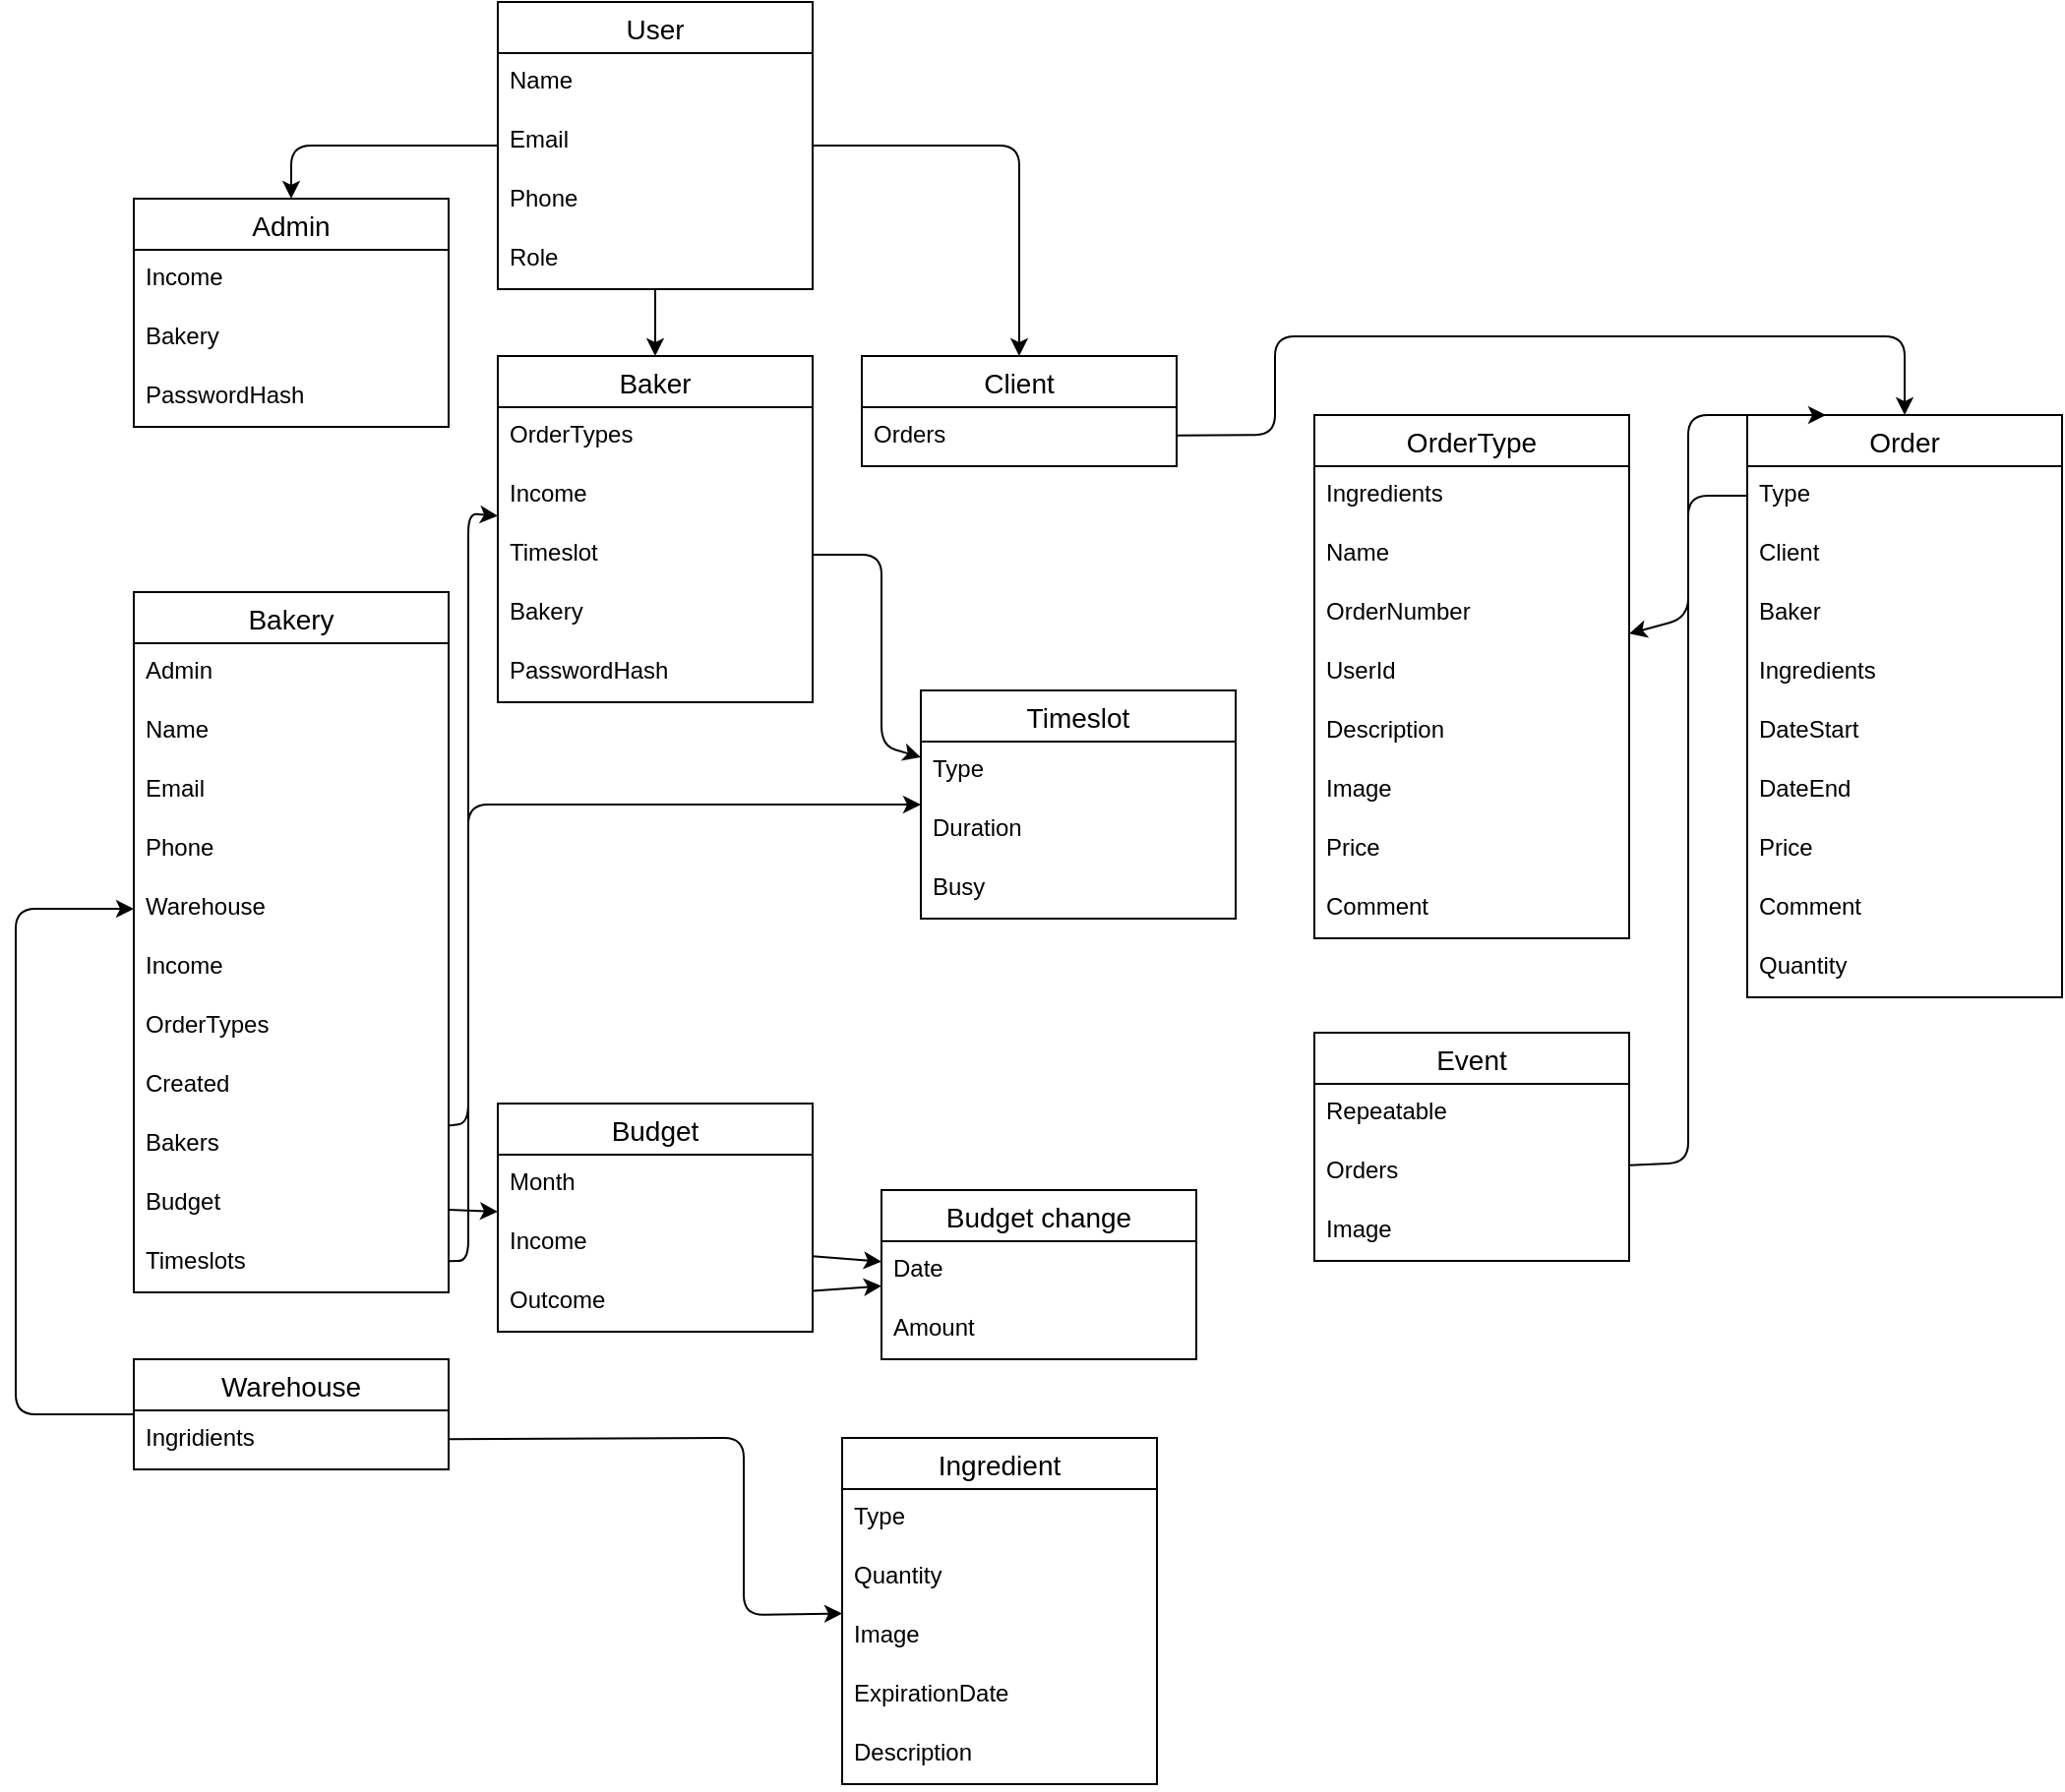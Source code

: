 <mxfile>
    <diagram id="2iXXhA9O0UARQcqjK3L7" name="Page-1">
        <mxGraphModel dx="766" dy="606" grid="1" gridSize="10" guides="1" tooltips="1" connect="1" arrows="1" fold="1" page="1" pageScale="1" pageWidth="1200" pageHeight="1600" math="0" shadow="0">
            <root>
                <mxCell id="0"/>
                <mxCell id="1" parent="0"/>
                <mxCell id="EvsIxt0ZGxdemUzoqi05-1" value="Order" style="swimlane;fontStyle=0;childLayout=stackLayout;horizontal=1;startSize=26;horizontalStack=0;resizeParent=1;resizeParentMax=0;resizeLast=0;collapsible=1;marginBottom=0;align=center;fontSize=14;" parent="1" vertex="1">
                    <mxGeometry x="960" y="220" width="160" height="296" as="geometry"/>
                </mxCell>
                <mxCell id="EvsIxt0ZGxdemUzoqi05-2" value="Type" style="text;strokeColor=none;fillColor=none;spacingLeft=4;spacingRight=4;overflow=hidden;rotatable=0;points=[[0,0.5],[1,0.5]];portConstraint=eastwest;fontSize=12;" parent="EvsIxt0ZGxdemUzoqi05-1" vertex="1">
                    <mxGeometry y="26" width="160" height="30" as="geometry"/>
                </mxCell>
                <mxCell id="EvsIxt0ZGxdemUzoqi05-3" value="Client" style="text;strokeColor=none;fillColor=none;spacingLeft=4;spacingRight=4;overflow=hidden;rotatable=0;points=[[0,0.5],[1,0.5]];portConstraint=eastwest;fontSize=12;" parent="EvsIxt0ZGxdemUzoqi05-1" vertex="1">
                    <mxGeometry y="56" width="160" height="30" as="geometry"/>
                </mxCell>
                <mxCell id="EvsIxt0ZGxdemUzoqi05-4" value="Baker" style="text;strokeColor=none;fillColor=none;spacingLeft=4;spacingRight=4;overflow=hidden;rotatable=0;points=[[0,0.5],[1,0.5]];portConstraint=eastwest;fontSize=12;" parent="EvsIxt0ZGxdemUzoqi05-1" vertex="1">
                    <mxGeometry y="86" width="160" height="30" as="geometry"/>
                </mxCell>
                <mxCell id="EvsIxt0ZGxdemUzoqi05-17" value="Ingredients" style="text;strokeColor=none;fillColor=none;spacingLeft=4;spacingRight=4;overflow=hidden;rotatable=0;points=[[0,0.5],[1,0.5]];portConstraint=eastwest;fontSize=12;" parent="EvsIxt0ZGxdemUzoqi05-1" vertex="1">
                    <mxGeometry y="116" width="160" height="30" as="geometry"/>
                </mxCell>
                <mxCell id="EvsIxt0ZGxdemUzoqi05-18" value="DateStart" style="text;strokeColor=none;fillColor=none;spacingLeft=4;spacingRight=4;overflow=hidden;rotatable=0;points=[[0,0.5],[1,0.5]];portConstraint=eastwest;fontSize=12;" parent="EvsIxt0ZGxdemUzoqi05-1" vertex="1">
                    <mxGeometry y="146" width="160" height="30" as="geometry"/>
                </mxCell>
                <mxCell id="EvsIxt0ZGxdemUzoqi05-19" value="DateEnd" style="text;strokeColor=none;fillColor=none;spacingLeft=4;spacingRight=4;overflow=hidden;rotatable=0;points=[[0,0.5],[1,0.5]];portConstraint=eastwest;fontSize=12;" parent="EvsIxt0ZGxdemUzoqi05-1" vertex="1">
                    <mxGeometry y="176" width="160" height="30" as="geometry"/>
                </mxCell>
                <mxCell id="EvsIxt0ZGxdemUzoqi05-25" value="Price" style="text;strokeColor=none;fillColor=none;spacingLeft=4;spacingRight=4;overflow=hidden;rotatable=0;points=[[0,0.5],[1,0.5]];portConstraint=eastwest;fontSize=12;" parent="EvsIxt0ZGxdemUzoqi05-1" vertex="1">
                    <mxGeometry y="206" width="160" height="30" as="geometry"/>
                </mxCell>
                <mxCell id="EvsIxt0ZGxdemUzoqi05-24" value="Comment" style="text;strokeColor=none;fillColor=none;spacingLeft=4;spacingRight=4;overflow=hidden;rotatable=0;points=[[0,0.5],[1,0.5]];portConstraint=eastwest;fontSize=12;" parent="EvsIxt0ZGxdemUzoqi05-1" vertex="1">
                    <mxGeometry y="236" width="160" height="30" as="geometry"/>
                </mxCell>
                <mxCell id="TdDMWQFOeBX6DnaFOKF1-1" value="Quantity" style="text;strokeColor=none;fillColor=none;spacingLeft=4;spacingRight=4;overflow=hidden;rotatable=0;points=[[0,0.5],[1,0.5]];portConstraint=eastwest;fontSize=12;" parent="EvsIxt0ZGxdemUzoqi05-1" vertex="1">
                    <mxGeometry y="266" width="160" height="30" as="geometry"/>
                </mxCell>
                <mxCell id="EvsIxt0ZGxdemUzoqi05-5" value="Ingredient" style="swimlane;fontStyle=0;childLayout=stackLayout;horizontal=1;startSize=26;horizontalStack=0;resizeParent=1;resizeParentMax=0;resizeLast=0;collapsible=1;marginBottom=0;align=center;fontSize=14;" parent="1" vertex="1">
                    <mxGeometry x="500" y="740" width="160" height="176" as="geometry"/>
                </mxCell>
                <mxCell id="EvsIxt0ZGxdemUzoqi05-6" value="Type" style="text;strokeColor=none;fillColor=none;spacingLeft=4;spacingRight=4;overflow=hidden;rotatable=0;points=[[0,0.5],[1,0.5]];portConstraint=eastwest;fontSize=12;" parent="EvsIxt0ZGxdemUzoqi05-5" vertex="1">
                    <mxGeometry y="26" width="160" height="30" as="geometry"/>
                </mxCell>
                <mxCell id="EvsIxt0ZGxdemUzoqi05-7" value="Quantity" style="text;strokeColor=none;fillColor=none;spacingLeft=4;spacingRight=4;overflow=hidden;rotatable=0;points=[[0,0.5],[1,0.5]];portConstraint=eastwest;fontSize=12;" parent="EvsIxt0ZGxdemUzoqi05-5" vertex="1">
                    <mxGeometry y="56" width="160" height="30" as="geometry"/>
                </mxCell>
                <mxCell id="EvsIxt0ZGxdemUzoqi05-8" value="Image" style="text;strokeColor=none;fillColor=none;spacingLeft=4;spacingRight=4;overflow=hidden;rotatable=0;points=[[0,0.5],[1,0.5]];portConstraint=eastwest;fontSize=12;" parent="EvsIxt0ZGxdemUzoqi05-5" vertex="1">
                    <mxGeometry y="86" width="160" height="30" as="geometry"/>
                </mxCell>
                <mxCell id="EvsIxt0ZGxdemUzoqi05-26" value="ExpirationDate" style="text;strokeColor=none;fillColor=none;spacingLeft=4;spacingRight=4;overflow=hidden;rotatable=0;points=[[0,0.5],[1,0.5]];portConstraint=eastwest;fontSize=12;" parent="EvsIxt0ZGxdemUzoqi05-5" vertex="1">
                    <mxGeometry y="116" width="160" height="30" as="geometry"/>
                </mxCell>
                <mxCell id="EvsIxt0ZGxdemUzoqi05-30" value="Description" style="text;strokeColor=none;fillColor=none;spacingLeft=4;spacingRight=4;overflow=hidden;rotatable=0;points=[[0,0.5],[1,0.5]];portConstraint=eastwest;fontSize=12;" parent="EvsIxt0ZGxdemUzoqi05-5" vertex="1">
                    <mxGeometry y="146" width="160" height="30" as="geometry"/>
                </mxCell>
                <mxCell id="22" style="edgeStyle=none;html=1;entryX=0.5;entryY=0;entryDx=0;entryDy=0;" parent="1" source="EvsIxt0ZGxdemUzoqi05-9" target="14" edge="1">
                    <mxGeometry relative="1" as="geometry"/>
                </mxCell>
                <mxCell id="78" style="edgeStyle=none;rounded=1;html=1;" parent="1" source="EvsIxt0ZGxdemUzoqi05-9" target="23" edge="1">
                    <mxGeometry relative="1" as="geometry">
                        <Array as="points">
                            <mxPoint x="590" y="83"/>
                        </Array>
                    </mxGeometry>
                </mxCell>
                <mxCell id="110" style="edgeStyle=none;rounded=1;html=1;" parent="1" source="EvsIxt0ZGxdemUzoqi05-9" target="34" edge="1">
                    <mxGeometry relative="1" as="geometry">
                        <Array as="points">
                            <mxPoint x="220" y="83"/>
                        </Array>
                    </mxGeometry>
                </mxCell>
                <mxCell id="EvsIxt0ZGxdemUzoqi05-9" value="User" style="swimlane;fontStyle=0;childLayout=stackLayout;horizontal=1;startSize=26;horizontalStack=0;resizeParent=1;resizeParentMax=0;resizeLast=0;collapsible=1;marginBottom=0;align=center;fontSize=14;" parent="1" vertex="1">
                    <mxGeometry x="325" y="10" width="160" height="146" as="geometry"/>
                </mxCell>
                <mxCell id="EvsIxt0ZGxdemUzoqi05-11" value="Name" style="text;strokeColor=none;fillColor=none;spacingLeft=4;spacingRight=4;overflow=hidden;rotatable=0;points=[[0,0.5],[1,0.5]];portConstraint=eastwest;fontSize=12;" parent="EvsIxt0ZGxdemUzoqi05-9" vertex="1">
                    <mxGeometry y="26" width="160" height="30" as="geometry"/>
                </mxCell>
                <mxCell id="EvsIxt0ZGxdemUzoqi05-12" value="Email" style="text;strokeColor=none;fillColor=none;spacingLeft=4;spacingRight=4;overflow=hidden;rotatable=0;points=[[0,0.5],[1,0.5]];portConstraint=eastwest;fontSize=12;" parent="EvsIxt0ZGxdemUzoqi05-9" vertex="1">
                    <mxGeometry y="56" width="160" height="30" as="geometry"/>
                </mxCell>
                <mxCell id="EvsIxt0ZGxdemUzoqi05-21" value="Phone" style="text;strokeColor=none;fillColor=none;spacingLeft=4;spacingRight=4;overflow=hidden;rotatable=0;points=[[0,0.5],[1,0.5]];portConstraint=eastwest;fontSize=12;" parent="EvsIxt0ZGxdemUzoqi05-9" vertex="1">
                    <mxGeometry y="86" width="160" height="30" as="geometry"/>
                </mxCell>
                <mxCell id="EvsIxt0ZGxdemUzoqi05-22" value="Role" style="text;strokeColor=none;fillColor=none;spacingLeft=4;spacingRight=4;overflow=hidden;rotatable=0;points=[[0,0.5],[1,0.5]];portConstraint=eastwest;fontSize=12;" parent="EvsIxt0ZGxdemUzoqi05-9" vertex="1">
                    <mxGeometry y="116" width="160" height="30" as="geometry"/>
                </mxCell>
                <mxCell id="EvsIxt0ZGxdemUzoqi05-13" value="OrderType" style="swimlane;fontStyle=0;childLayout=stackLayout;horizontal=1;startSize=26;horizontalStack=0;resizeParent=1;resizeParentMax=0;resizeLast=0;collapsible=1;marginBottom=0;align=center;fontSize=14;" parent="1" vertex="1">
                    <mxGeometry x="740" y="220" width="160" height="266" as="geometry"/>
                </mxCell>
                <mxCell id="EvsIxt0ZGxdemUzoqi05-14" value="Ingredients" style="text;strokeColor=none;fillColor=none;spacingLeft=4;spacingRight=4;overflow=hidden;rotatable=0;points=[[0,0.5],[1,0.5]];portConstraint=eastwest;fontSize=12;" parent="EvsIxt0ZGxdemUzoqi05-13" vertex="1">
                    <mxGeometry y="26" width="160" height="30" as="geometry"/>
                </mxCell>
                <mxCell id="EvsIxt0ZGxdemUzoqi05-15" value="Name" style="text;strokeColor=none;fillColor=none;spacingLeft=4;spacingRight=4;overflow=hidden;rotatable=0;points=[[0,0.5],[1,0.5]];portConstraint=eastwest;fontSize=12;" parent="EvsIxt0ZGxdemUzoqi05-13" vertex="1">
                    <mxGeometry y="56" width="160" height="30" as="geometry"/>
                </mxCell>
                <mxCell id="EvsIxt0ZGxdemUzoqi05-27" value="OrderNumber" style="text;strokeColor=none;fillColor=none;spacingLeft=4;spacingRight=4;overflow=hidden;rotatable=0;points=[[0,0.5],[1,0.5]];portConstraint=eastwest;fontSize=12;" parent="EvsIxt0ZGxdemUzoqi05-13" vertex="1">
                    <mxGeometry y="86" width="160" height="30" as="geometry"/>
                </mxCell>
                <mxCell id="EvsIxt0ZGxdemUzoqi05-28" value="UserId" style="text;strokeColor=none;fillColor=none;spacingLeft=4;spacingRight=4;overflow=hidden;rotatable=0;points=[[0,0.5],[1,0.5]];portConstraint=eastwest;fontSize=12;" parent="EvsIxt0ZGxdemUzoqi05-13" vertex="1">
                    <mxGeometry y="116" width="160" height="30" as="geometry"/>
                </mxCell>
                <mxCell id="EvsIxt0ZGxdemUzoqi05-29" value="Description" style="text;strokeColor=none;fillColor=none;spacingLeft=4;spacingRight=4;overflow=hidden;rotatable=0;points=[[0,0.5],[1,0.5]];portConstraint=eastwest;fontSize=12;" parent="EvsIxt0ZGxdemUzoqi05-13" vertex="1">
                    <mxGeometry y="146" width="160" height="30" as="geometry"/>
                </mxCell>
                <mxCell id="7Lm1_ocfIb0S8uAeM2Hv-1" value="Image" style="text;strokeColor=none;fillColor=none;spacingLeft=4;spacingRight=4;overflow=hidden;rotatable=0;points=[[0,0.5],[1,0.5]];portConstraint=eastwest;fontSize=12;" parent="EvsIxt0ZGxdemUzoqi05-13" vertex="1">
                    <mxGeometry y="176" width="160" height="30" as="geometry"/>
                </mxCell>
                <mxCell id="96" value="Price" style="text;strokeColor=none;fillColor=none;spacingLeft=4;spacingRight=4;overflow=hidden;rotatable=0;points=[[0,0.5],[1,0.5]];portConstraint=eastwest;fontSize=12;" parent="EvsIxt0ZGxdemUzoqi05-13" vertex="1">
                    <mxGeometry y="206" width="160" height="30" as="geometry"/>
                </mxCell>
                <mxCell id="97" value="Comment" style="text;strokeColor=none;fillColor=none;spacingLeft=4;spacingRight=4;overflow=hidden;rotatable=0;points=[[0,0.5],[1,0.5]];portConstraint=eastwest;fontSize=12;" parent="EvsIxt0ZGxdemUzoqi05-13" vertex="1">
                    <mxGeometry y="236" width="160" height="30" as="geometry"/>
                </mxCell>
                <mxCell id="2" value="Timeslot" style="swimlane;fontStyle=0;childLayout=stackLayout;horizontal=1;startSize=26;horizontalStack=0;resizeParent=1;resizeParentMax=0;resizeLast=0;collapsible=1;marginBottom=0;align=center;fontSize=14;" parent="1" vertex="1">
                    <mxGeometry x="540" y="360" width="160" height="116" as="geometry"/>
                </mxCell>
                <mxCell id="3" value="Type" style="text;strokeColor=none;fillColor=none;spacingLeft=4;spacingRight=4;overflow=hidden;rotatable=0;points=[[0,0.5],[1,0.5]];portConstraint=eastwest;fontSize=12;" parent="2" vertex="1">
                    <mxGeometry y="26" width="160" height="30" as="geometry"/>
                </mxCell>
                <mxCell id="116" value="Duration" style="text;strokeColor=none;fillColor=none;spacingLeft=4;spacingRight=4;overflow=hidden;rotatable=0;points=[[0,0.5],[1,0.5]];portConstraint=eastwest;fontSize=12;" vertex="1" parent="2">
                    <mxGeometry y="56" width="160" height="30" as="geometry"/>
                </mxCell>
                <mxCell id="117" value="Busy" style="text;strokeColor=none;fillColor=none;spacingLeft=4;spacingRight=4;overflow=hidden;rotatable=0;points=[[0,0.5],[1,0.5]];portConstraint=eastwest;fontSize=12;" vertex="1" parent="2">
                    <mxGeometry y="86" width="160" height="30" as="geometry"/>
                </mxCell>
                <mxCell id="14" value="Baker" style="swimlane;fontStyle=0;childLayout=stackLayout;horizontal=1;startSize=26;horizontalStack=0;resizeParent=1;resizeParentMax=0;resizeLast=0;collapsible=1;marginBottom=0;align=center;fontSize=14;" parent="1" vertex="1">
                    <mxGeometry x="325" y="190" width="160" height="176" as="geometry"/>
                </mxCell>
                <mxCell id="15" value="OrderTypes" style="text;strokeColor=none;fillColor=none;spacingLeft=4;spacingRight=4;overflow=hidden;rotatable=0;points=[[0,0.5],[1,0.5]];portConstraint=eastwest;fontSize=12;" parent="14" vertex="1">
                    <mxGeometry y="26" width="160" height="30" as="geometry"/>
                </mxCell>
                <mxCell id="73" value="Income" style="text;strokeColor=none;fillColor=none;spacingLeft=4;spacingRight=4;overflow=hidden;rotatable=0;points=[[0,0.5],[1,0.5]];portConstraint=eastwest;fontSize=12;" parent="14" vertex="1">
                    <mxGeometry y="56" width="160" height="30" as="geometry"/>
                </mxCell>
                <mxCell id="74" value="Timeslot" style="text;strokeColor=none;fillColor=none;spacingLeft=4;spacingRight=4;overflow=hidden;rotatable=0;points=[[0,0.5],[1,0.5]];portConstraint=eastwest;fontSize=12;" parent="14" vertex="1">
                    <mxGeometry y="86" width="160" height="30" as="geometry"/>
                </mxCell>
                <mxCell id="76" value="Bakery" style="text;strokeColor=none;fillColor=none;spacingLeft=4;spacingRight=4;overflow=hidden;rotatable=0;points=[[0,0.5],[1,0.5]];portConstraint=eastwest;fontSize=12;" parent="14" vertex="1">
                    <mxGeometry y="116" width="160" height="30" as="geometry"/>
                </mxCell>
                <mxCell id="109" value="PasswordHash" style="text;strokeColor=none;fillColor=none;spacingLeft=4;spacingRight=4;overflow=hidden;rotatable=0;points=[[0,0.5],[1,0.5]];portConstraint=eastwest;fontSize=12;" parent="14" vertex="1">
                    <mxGeometry y="146" width="160" height="30" as="geometry"/>
                </mxCell>
                <mxCell id="23" value="Client" style="swimlane;fontStyle=0;childLayout=stackLayout;horizontal=1;startSize=26;horizontalStack=0;resizeParent=1;resizeParentMax=0;resizeLast=0;collapsible=1;marginBottom=0;align=center;fontSize=14;" parent="1" vertex="1">
                    <mxGeometry x="510" y="190" width="160" height="56" as="geometry"/>
                </mxCell>
                <mxCell id="24" value="Orders" style="text;strokeColor=none;fillColor=none;spacingLeft=4;spacingRight=4;overflow=hidden;rotatable=0;points=[[0,0.5],[1,0.5]];portConstraint=eastwest;fontSize=12;" parent="23" vertex="1">
                    <mxGeometry y="26" width="160" height="30" as="geometry"/>
                </mxCell>
                <mxCell id="34" value="Admin" style="swimlane;fontStyle=0;childLayout=stackLayout;horizontal=1;startSize=26;horizontalStack=0;resizeParent=1;resizeParentMax=0;resizeLast=0;collapsible=1;marginBottom=0;align=center;fontSize=14;" parent="1" vertex="1">
                    <mxGeometry x="140" y="110" width="160" height="116" as="geometry"/>
                </mxCell>
                <mxCell id="41" value="Income" style="text;strokeColor=none;fillColor=none;spacingLeft=4;spacingRight=4;overflow=hidden;rotatable=0;points=[[0,0.5],[1,0.5]];portConstraint=eastwest;fontSize=12;" parent="34" vertex="1">
                    <mxGeometry y="26" width="160" height="30" as="geometry"/>
                </mxCell>
                <mxCell id="75" value="Bakery" style="text;strokeColor=none;fillColor=none;spacingLeft=4;spacingRight=4;overflow=hidden;rotatable=0;points=[[0,0.5],[1,0.5]];portConstraint=eastwest;fontSize=12;" parent="34" vertex="1">
                    <mxGeometry y="56" width="160" height="30" as="geometry"/>
                </mxCell>
                <mxCell id="108" value="PasswordHash" style="text;strokeColor=none;fillColor=none;spacingLeft=4;spacingRight=4;overflow=hidden;rotatable=0;points=[[0,0.5],[1,0.5]];portConstraint=eastwest;fontSize=12;" parent="34" vertex="1">
                    <mxGeometry y="86" width="160" height="30" as="geometry"/>
                </mxCell>
                <mxCell id="43" value="Budget" style="swimlane;fontStyle=0;childLayout=stackLayout;horizontal=1;startSize=26;horizontalStack=0;resizeParent=1;resizeParentMax=0;resizeLast=0;collapsible=1;marginBottom=0;align=center;fontSize=14;" parent="1" vertex="1">
                    <mxGeometry x="325" y="570" width="160" height="116" as="geometry"/>
                </mxCell>
                <mxCell id="44" value="Month" style="text;strokeColor=none;fillColor=none;spacingLeft=4;spacingRight=4;overflow=hidden;rotatable=0;points=[[0,0.5],[1,0.5]];portConstraint=eastwest;fontSize=12;" parent="43" vertex="1">
                    <mxGeometry y="26" width="160" height="30" as="geometry"/>
                </mxCell>
                <mxCell id="50" value="Income" style="text;strokeColor=none;fillColor=none;spacingLeft=4;spacingRight=4;overflow=hidden;rotatable=0;points=[[0,0.5],[1,0.5]];portConstraint=eastwest;fontSize=12;" parent="43" vertex="1">
                    <mxGeometry y="56" width="160" height="30" as="geometry"/>
                </mxCell>
                <mxCell id="125" value="Outcome" style="text;strokeColor=none;fillColor=none;spacingLeft=4;spacingRight=4;overflow=hidden;rotatable=0;points=[[0,0.5],[1,0.5]];portConstraint=eastwest;fontSize=12;" vertex="1" parent="43">
                    <mxGeometry y="86" width="160" height="30" as="geometry"/>
                </mxCell>
                <mxCell id="63" value="Bakery" style="swimlane;fontStyle=0;childLayout=stackLayout;horizontal=1;startSize=26;horizontalStack=0;resizeParent=1;resizeParentMax=0;resizeLast=0;collapsible=1;marginBottom=0;align=center;fontSize=14;" parent="1" vertex="1">
                    <mxGeometry x="140" y="310" width="160" height="356" as="geometry"/>
                </mxCell>
                <mxCell id="64" value="Admin" style="text;strokeColor=none;fillColor=none;spacingLeft=4;spacingRight=4;overflow=hidden;rotatable=0;points=[[0,0.5],[1,0.5]];portConstraint=eastwest;fontSize=12;" parent="63" vertex="1">
                    <mxGeometry y="26" width="160" height="30" as="geometry"/>
                </mxCell>
                <mxCell id="65" value="Name" style="text;strokeColor=none;fillColor=none;spacingLeft=4;spacingRight=4;overflow=hidden;rotatable=0;points=[[0,0.5],[1,0.5]];portConstraint=eastwest;fontSize=12;" parent="63" vertex="1">
                    <mxGeometry y="56" width="160" height="30" as="geometry"/>
                </mxCell>
                <mxCell id="66" value="Email" style="text;strokeColor=none;fillColor=none;spacingLeft=4;spacingRight=4;overflow=hidden;rotatable=0;points=[[0,0.5],[1,0.5]];portConstraint=eastwest;fontSize=12;" parent="63" vertex="1">
                    <mxGeometry y="86" width="160" height="30" as="geometry"/>
                </mxCell>
                <mxCell id="68" value="Phone" style="text;strokeColor=none;fillColor=none;spacingLeft=4;spacingRight=4;overflow=hidden;rotatable=0;points=[[0,0.5],[1,0.5]];portConstraint=eastwest;fontSize=12;" parent="63" vertex="1">
                    <mxGeometry y="116" width="160" height="30" as="geometry"/>
                </mxCell>
                <mxCell id="69" value="Warehouse" style="text;strokeColor=none;fillColor=none;spacingLeft=4;spacingRight=4;overflow=hidden;rotatable=0;points=[[0,0.5],[1,0.5]];portConstraint=eastwest;fontSize=12;" parent="63" vertex="1">
                    <mxGeometry y="146" width="160" height="30" as="geometry"/>
                </mxCell>
                <mxCell id="70" value="Income" style="text;strokeColor=none;fillColor=none;spacingLeft=4;spacingRight=4;overflow=hidden;rotatable=0;points=[[0,0.5],[1,0.5]];portConstraint=eastwest;fontSize=12;" parent="63" vertex="1">
                    <mxGeometry y="176" width="160" height="30" as="geometry"/>
                </mxCell>
                <mxCell id="79" value="OrderTypes" style="text;strokeColor=none;fillColor=none;spacingLeft=4;spacingRight=4;overflow=hidden;rotatable=0;points=[[0,0.5],[1,0.5]];portConstraint=eastwest;fontSize=12;" parent="63" vertex="1">
                    <mxGeometry y="206" width="160" height="30" as="geometry"/>
                </mxCell>
                <mxCell id="80" value="Created" style="text;strokeColor=none;fillColor=none;spacingLeft=4;spacingRight=4;overflow=hidden;rotatable=0;points=[[0,0.5],[1,0.5]];portConstraint=eastwest;fontSize=12;" parent="63" vertex="1">
                    <mxGeometry y="236" width="160" height="30" as="geometry"/>
                </mxCell>
                <mxCell id="81" value="Bakers" style="text;strokeColor=none;fillColor=none;spacingLeft=4;spacingRight=4;overflow=hidden;rotatable=0;points=[[0,0.5],[1,0.5]];portConstraint=eastwest;fontSize=12;" parent="63" vertex="1">
                    <mxGeometry y="266" width="160" height="30" as="geometry"/>
                </mxCell>
                <mxCell id="83" value="Budget" style="text;strokeColor=none;fillColor=none;spacingLeft=4;spacingRight=4;overflow=hidden;rotatable=0;points=[[0,0.5],[1,0.5]];portConstraint=eastwest;fontSize=12;" parent="63" vertex="1">
                    <mxGeometry y="296" width="160" height="30" as="geometry"/>
                </mxCell>
                <mxCell id="114" value="Timeslots" style="text;strokeColor=none;fillColor=none;spacingLeft=4;spacingRight=4;overflow=hidden;rotatable=0;points=[[0,0.5],[1,0.5]];portConstraint=eastwest;fontSize=12;" vertex="1" parent="63">
                    <mxGeometry y="326" width="160" height="30" as="geometry"/>
                </mxCell>
                <mxCell id="77" style="edgeStyle=none;rounded=1;html=1;" parent="1" source="74" target="2" edge="1">
                    <mxGeometry relative="1" as="geometry">
                        <Array as="points">
                            <mxPoint x="520" y="291"/>
                            <mxPoint x="520" y="388"/>
                        </Array>
                    </mxGeometry>
                </mxCell>
                <mxCell id="82" style="edgeStyle=none;rounded=1;html=1;" parent="1" source="81" target="14" edge="1">
                    <mxGeometry relative="1" as="geometry">
                        <Array as="points">
                            <mxPoint x="310" y="580"/>
                            <mxPoint x="310" y="270"/>
                        </Array>
                    </mxGeometry>
                </mxCell>
                <mxCell id="84" style="edgeStyle=none;rounded=1;html=1;" parent="1" source="83" target="43" edge="1">
                    <mxGeometry relative="1" as="geometry"/>
                </mxCell>
                <mxCell id="111" style="edgeStyle=none;rounded=1;html=1;" parent="1" source="85" target="69" edge="1">
                    <mxGeometry relative="1" as="geometry">
                        <Array as="points">
                            <mxPoint x="80" y="728"/>
                            <mxPoint x="80" y="471"/>
                        </Array>
                    </mxGeometry>
                </mxCell>
                <mxCell id="85" value="Warehouse" style="swimlane;fontStyle=0;childLayout=stackLayout;horizontal=1;startSize=26;horizontalStack=0;resizeParent=1;resizeParentMax=0;resizeLast=0;collapsible=1;marginBottom=0;align=center;fontSize=14;" parent="1" vertex="1">
                    <mxGeometry x="140" y="700" width="160" height="56" as="geometry"/>
                </mxCell>
                <mxCell id="112" value="Ingridients" style="text;strokeColor=none;fillColor=none;spacingLeft=4;spacingRight=4;overflow=hidden;rotatable=0;points=[[0,0.5],[1,0.5]];portConstraint=eastwest;fontSize=12;" parent="85" vertex="1">
                    <mxGeometry y="26" width="160" height="30" as="geometry"/>
                </mxCell>
                <mxCell id="94" style="edgeStyle=none;rounded=1;html=1;" parent="1" source="24" target="EvsIxt0ZGxdemUzoqi05-1" edge="1">
                    <mxGeometry relative="1" as="geometry">
                        <Array as="points">
                            <mxPoint x="720" y="230"/>
                            <mxPoint x="720" y="180"/>
                            <mxPoint x="1040" y="180"/>
                        </Array>
                    </mxGeometry>
                </mxCell>
                <mxCell id="95" style="edgeStyle=none;rounded=1;html=1;" parent="1" source="EvsIxt0ZGxdemUzoqi05-2" target="EvsIxt0ZGxdemUzoqi05-13" edge="1">
                    <mxGeometry relative="1" as="geometry">
                        <Array as="points">
                            <mxPoint x="930" y="261"/>
                            <mxPoint x="930" y="323"/>
                        </Array>
                    </mxGeometry>
                </mxCell>
                <mxCell id="98" value="Event" style="swimlane;fontStyle=0;childLayout=stackLayout;horizontal=1;startSize=26;horizontalStack=0;resizeParent=1;resizeParentMax=0;resizeLast=0;collapsible=1;marginBottom=0;align=center;fontSize=14;" parent="1" vertex="1">
                    <mxGeometry x="740" y="534" width="160" height="116" as="geometry"/>
                </mxCell>
                <mxCell id="99" value="Repeatable" style="text;strokeColor=none;fillColor=none;spacingLeft=4;spacingRight=4;overflow=hidden;rotatable=0;points=[[0,0.5],[1,0.5]];portConstraint=eastwest;fontSize=12;" parent="98" vertex="1">
                    <mxGeometry y="26" width="160" height="30" as="geometry"/>
                </mxCell>
                <mxCell id="100" value="Orders" style="text;strokeColor=none;fillColor=none;spacingLeft=4;spacingRight=4;overflow=hidden;rotatable=0;points=[[0,0.5],[1,0.5]];portConstraint=eastwest;fontSize=12;" parent="98" vertex="1">
                    <mxGeometry y="56" width="160" height="30" as="geometry"/>
                </mxCell>
                <mxCell id="104" value="Image" style="text;strokeColor=none;fillColor=none;spacingLeft=4;spacingRight=4;overflow=hidden;rotatable=0;points=[[0,0.5],[1,0.5]];portConstraint=eastwest;fontSize=12;" parent="98" vertex="1">
                    <mxGeometry y="86" width="160" height="30" as="geometry"/>
                </mxCell>
                <mxCell id="107" style="edgeStyle=none;rounded=1;html=1;entryX=0.25;entryY=0;entryDx=0;entryDy=0;" parent="1" source="100" target="EvsIxt0ZGxdemUzoqi05-1" edge="1">
                    <mxGeometry relative="1" as="geometry">
                        <Array as="points">
                            <mxPoint x="930" y="600"/>
                            <mxPoint x="930" y="220"/>
                        </Array>
                    </mxGeometry>
                </mxCell>
                <mxCell id="113" style="edgeStyle=none;rounded=1;html=1;" parent="1" source="112" target="EvsIxt0ZGxdemUzoqi05-5" edge="1">
                    <mxGeometry relative="1" as="geometry">
                        <Array as="points">
                            <mxPoint x="450" y="740"/>
                            <mxPoint x="450" y="830"/>
                        </Array>
                    </mxGeometry>
                </mxCell>
                <mxCell id="115" style="edgeStyle=none;html=1;" edge="1" parent="1" source="114" target="2">
                    <mxGeometry relative="1" as="geometry">
                        <Array as="points">
                            <mxPoint x="310" y="650"/>
                            <mxPoint x="310" y="418"/>
                        </Array>
                    </mxGeometry>
                </mxCell>
                <mxCell id="118" value="Budget change" style="swimlane;fontStyle=0;childLayout=stackLayout;horizontal=1;startSize=26;horizontalStack=0;resizeParent=1;resizeParentMax=0;resizeLast=0;collapsible=1;marginBottom=0;align=center;fontSize=14;" vertex="1" parent="1">
                    <mxGeometry x="520" y="614" width="160" height="86" as="geometry"/>
                </mxCell>
                <mxCell id="119" value="Date" style="text;strokeColor=none;fillColor=none;spacingLeft=4;spacingRight=4;overflow=hidden;rotatable=0;points=[[0,0.5],[1,0.5]];portConstraint=eastwest;fontSize=12;" vertex="1" parent="118">
                    <mxGeometry y="26" width="160" height="30" as="geometry"/>
                </mxCell>
                <mxCell id="120" value="Amount" style="text;strokeColor=none;fillColor=none;spacingLeft=4;spacingRight=4;overflow=hidden;rotatable=0;points=[[0,0.5],[1,0.5]];portConstraint=eastwest;fontSize=12;" vertex="1" parent="118">
                    <mxGeometry y="56" width="160" height="30" as="geometry"/>
                </mxCell>
                <mxCell id="124" style="edgeStyle=none;html=1;" edge="1" parent="1" source="50" target="118">
                    <mxGeometry relative="1" as="geometry"/>
                </mxCell>
                <mxCell id="126" style="edgeStyle=none;html=1;" edge="1" parent="1" source="125" target="118">
                    <mxGeometry relative="1" as="geometry"/>
                </mxCell>
            </root>
        </mxGraphModel>
    </diagram>
</mxfile>